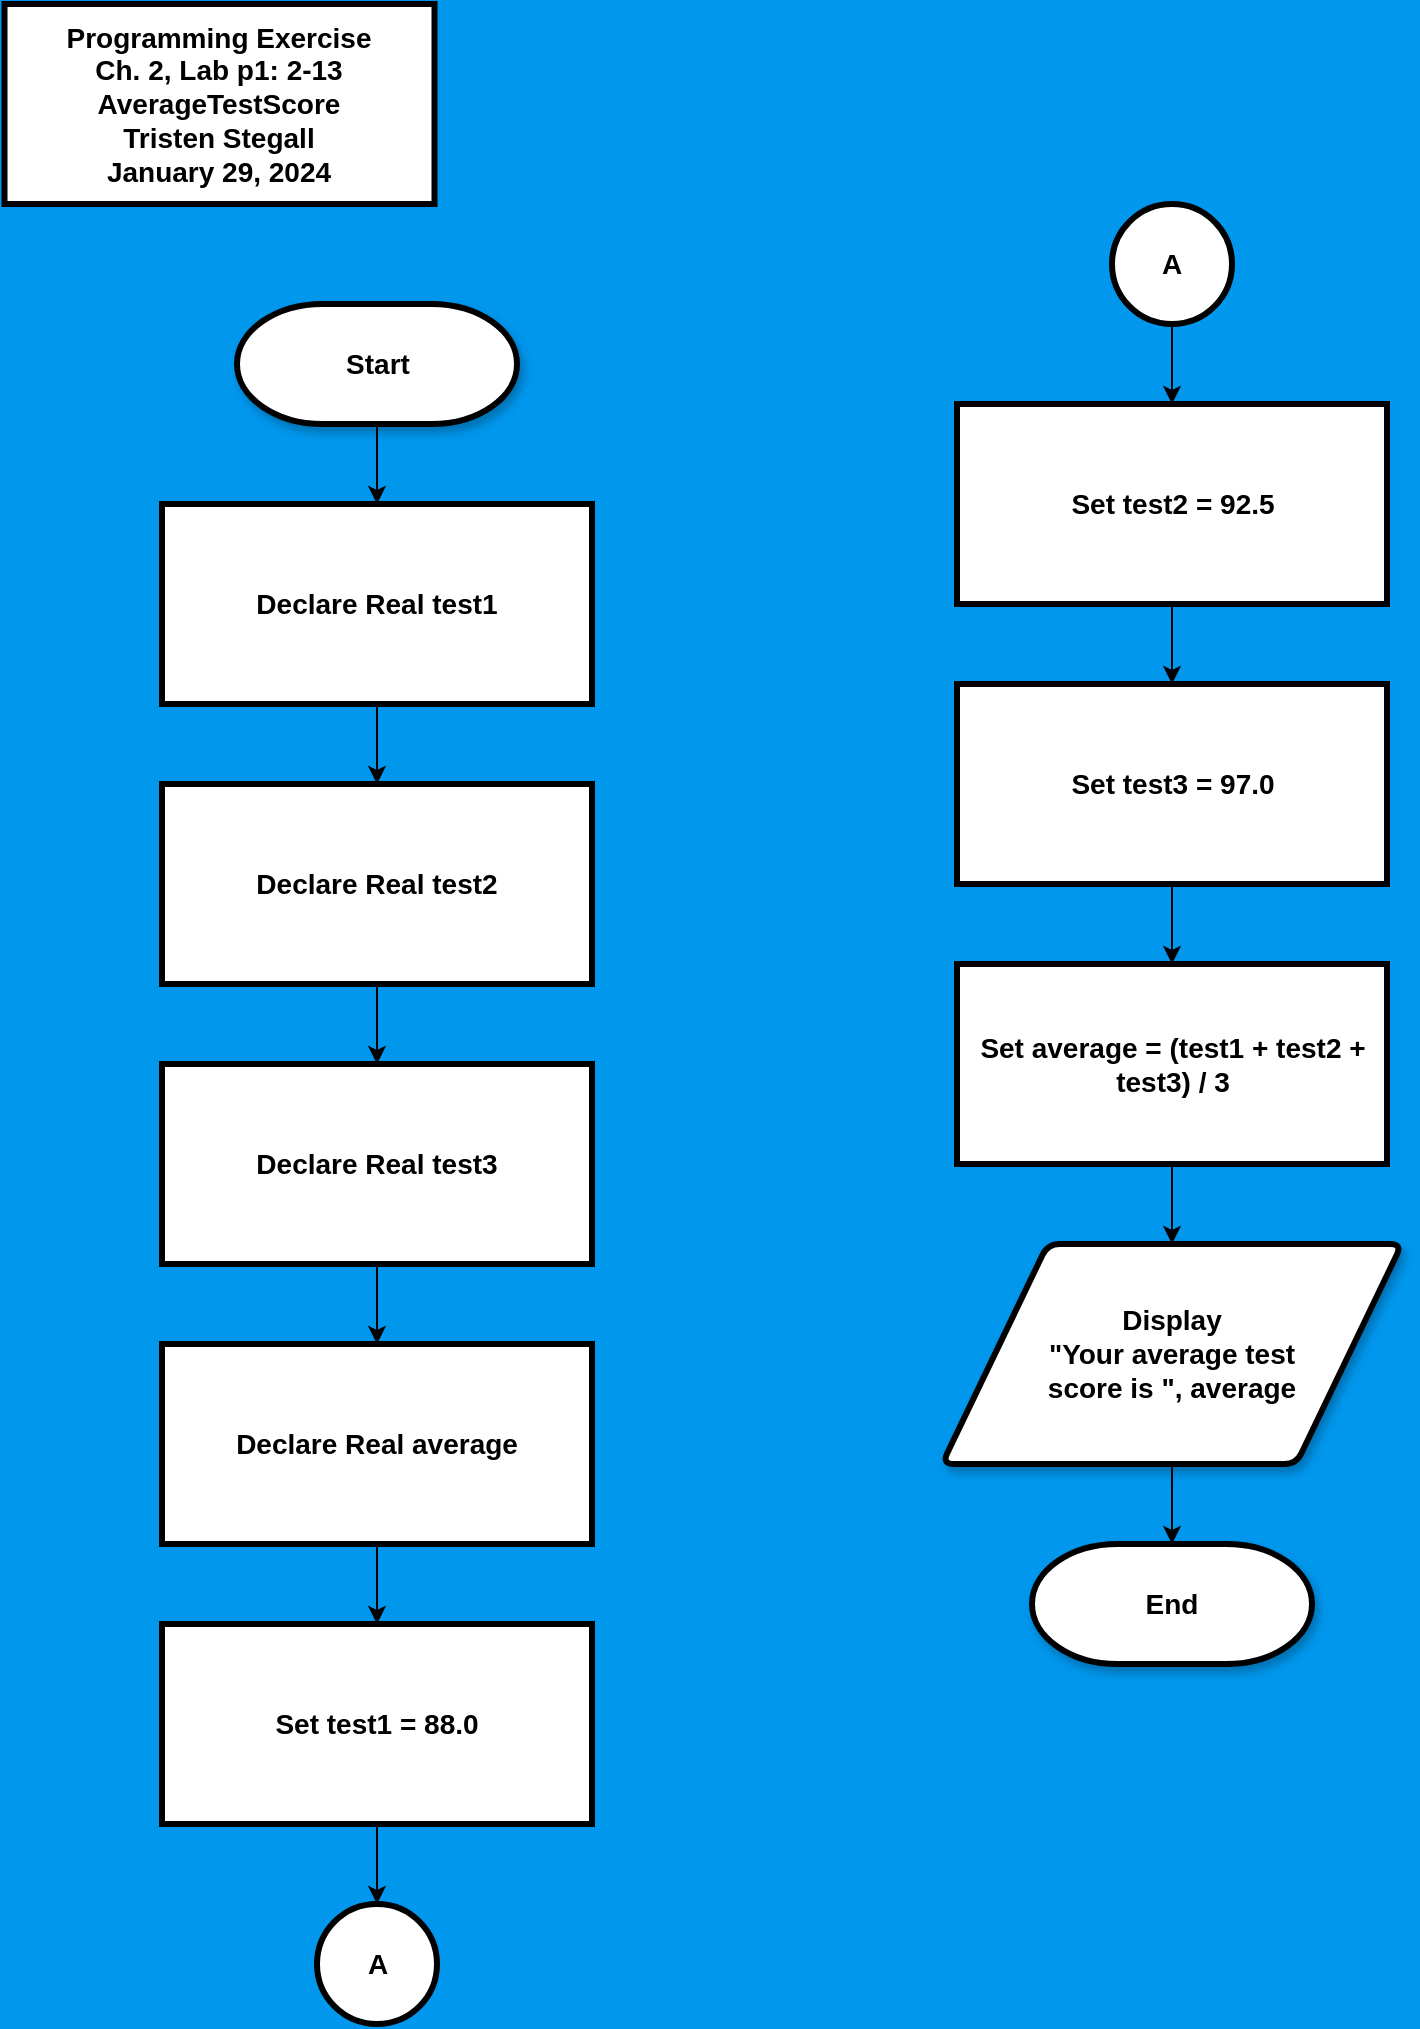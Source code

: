 <mxfile version="22.1.21" type="github">
  <diagram name="Page-1" id="kJD_zS_uHZHf3z-IyoWm">
    <mxGraphModel dx="1434" dy="790" grid="1" gridSize="10" guides="1" tooltips="1" connect="1" arrows="1" fold="1" page="1" pageScale="1" pageWidth="850" pageHeight="1100" background="#0097ED" math="0" shadow="0">
      <root>
        <mxCell id="0" />
        <mxCell id="1" parent="0" />
        <mxCell id="JvM8XVzWopGdrbEX0t1w-1" value="&lt;div&gt;&lt;span style=&quot;font-size: 14px&quot;&gt;&lt;b&gt;Programming Exercise&lt;/b&gt;&lt;/span&gt;&lt;/div&gt;&lt;div&gt;&lt;span style=&quot;font-size: 14px&quot;&gt;&lt;b&gt;Ch. 2, Lab p1: 2-13 AverageTestScore &lt;br&gt;&lt;/b&gt;&lt;/span&gt;&lt;/div&gt;&lt;div&gt;&lt;span style=&quot;font-size: 14px&quot;&gt;&lt;/span&gt;&lt;/div&gt;&lt;span style=&quot;font-size: 14px&quot;&gt;&lt;b&gt;Tristen Stegall&lt;br&gt;January 29, 2024&lt;br&gt;&lt;/b&gt;&lt;/span&gt;" style="rounded=0;whiteSpace=wrap;html=1;strokeWidth=3;fillColor=#FFFFFF;strokeColor=#000000;fontColor=#000000;fillStyle=auto;" parent="1" vertex="1">
          <mxGeometry x="41.25" y="40" width="215" height="100" as="geometry" />
        </mxCell>
        <mxCell id="JvM8XVzWopGdrbEX0t1w-2" value="&lt;div&gt;&lt;font style=&quot;font-size: 14px&quot;&gt;&lt;b&gt;Display&lt;/b&gt;&lt;/font&gt;&lt;/div&gt;&lt;div&gt;&lt;font style=&quot;font-size: 14px&quot;&gt;&lt;b&gt;&quot;Your average test&lt;/b&gt;&lt;/font&gt;&lt;/div&gt;&lt;div&gt;&lt;font style=&quot;font-size: 14px&quot;&gt;&lt;b&gt;score is &quot;, average&lt;/b&gt;&lt;/font&gt;&lt;/div&gt;" style="shape=parallelogram;html=1;strokeWidth=3;perimeter=parallelogramPerimeter;whiteSpace=wrap;rounded=1;arcSize=12;size=0.23;shadow=1;strokeColor=#000000;fontColor=#000000;fillColor=#FFFFFF;" parent="1" vertex="1">
          <mxGeometry x="510" y="660" width="230" height="110" as="geometry" />
        </mxCell>
        <mxCell id="JvM8XVzWopGdrbEX0t1w-24" style="edgeStyle=orthogonalEdgeStyle;rounded=0;orthogonalLoop=1;jettySize=auto;html=1;strokeColor=#000000;fontColor=#000000;" parent="1" source="JvM8XVzWopGdrbEX0t1w-3" target="JvM8XVzWopGdrbEX0t1w-21" edge="1">
          <mxGeometry relative="1" as="geometry" />
        </mxCell>
        <mxCell id="JvM8XVzWopGdrbEX0t1w-3" value="&lt;span style=&quot;font-size: 14px&quot;&gt;&lt;b&gt;Set test2 = 92.5&lt;br&gt;&lt;/b&gt;&lt;/span&gt;" style="rounded=0;whiteSpace=wrap;html=1;strokeWidth=3;strokeColor=#000000;fontColor=#000000;fillColor=#FFFFFF;" parent="1" vertex="1">
          <mxGeometry x="517.5" y="240" width="215" height="100" as="geometry" />
        </mxCell>
        <mxCell id="JvM8XVzWopGdrbEX0t1w-12" style="edgeStyle=orthogonalEdgeStyle;rounded=0;orthogonalLoop=1;jettySize=auto;html=1;entryX=0.5;entryY=0;entryDx=0;entryDy=0;strokeColor=#000000;fontColor=#000000;" parent="1" source="JvM8XVzWopGdrbEX0t1w-4" target="JvM8XVzWopGdrbEX0t1w-11" edge="1">
          <mxGeometry relative="1" as="geometry" />
        </mxCell>
        <mxCell id="JvM8XVzWopGdrbEX0t1w-4" value="&lt;font style=&quot;font-size: 14px&quot;&gt;&lt;b&gt;Start&lt;/b&gt;&lt;/font&gt;" style="strokeWidth=3;html=1;shape=mxgraph.flowchart.terminator;whiteSpace=wrap;shadow=1;strokeColor=#000000;fontColor=#000000;fillColor=#FFFFFF;" parent="1" vertex="1">
          <mxGeometry x="157.5" y="190" width="140" height="60" as="geometry" />
        </mxCell>
        <mxCell id="JvM8XVzWopGdrbEX0t1w-5" value="&lt;font style=&quot;font-size: 14px&quot;&gt;&lt;b&gt;End&lt;/b&gt;&lt;/font&gt;" style="strokeWidth=3;html=1;shape=mxgraph.flowchart.terminator;whiteSpace=wrap;shadow=1;strokeColor=#000000;fontColor=#000000;fillColor=#FFFFFF;" parent="1" vertex="1">
          <mxGeometry x="555" y="810" width="140" height="60" as="geometry" />
        </mxCell>
        <mxCell id="JvM8XVzWopGdrbEX0t1w-18" style="edgeStyle=orthogonalEdgeStyle;rounded=0;orthogonalLoop=1;jettySize=auto;html=1;entryX=0.5;entryY=0;entryDx=0;entryDy=0;strokeColor=#000000;fontColor=#000000;" parent="1" source="JvM8XVzWopGdrbEX0t1w-8" target="JvM8XVzWopGdrbEX0t1w-16" edge="1">
          <mxGeometry relative="1" as="geometry" />
        </mxCell>
        <mxCell id="JvM8XVzWopGdrbEX0t1w-8" value="&lt;span style=&quot;font-size: 14px&quot;&gt;&lt;b&gt;Declare Real average&lt;br&gt;&lt;/b&gt;&lt;/span&gt;" style="rounded=0;whiteSpace=wrap;html=1;strokeWidth=3;strokeColor=#000000;fontColor=#000000;fillColor=#FFFFFF;" parent="1" vertex="1">
          <mxGeometry x="120" y="710" width="215" height="100" as="geometry" />
        </mxCell>
        <mxCell id="JvM8XVzWopGdrbEX0t1w-15" style="edgeStyle=orthogonalEdgeStyle;rounded=0;orthogonalLoop=1;jettySize=auto;html=1;entryX=0.5;entryY=0;entryDx=0;entryDy=0;strokeColor=#000000;fontColor=#000000;" parent="1" source="JvM8XVzWopGdrbEX0t1w-9" target="JvM8XVzWopGdrbEX0t1w-8" edge="1">
          <mxGeometry relative="1" as="geometry" />
        </mxCell>
        <mxCell id="JvM8XVzWopGdrbEX0t1w-9" value="&lt;span style=&quot;font-size: 14px&quot;&gt;&lt;b&gt;Declare Real test3&lt;/b&gt;&lt;/span&gt;" style="rounded=0;whiteSpace=wrap;html=1;strokeWidth=3;strokeColor=#000000;fontColor=#000000;fillColor=#FFFFFF;" parent="1" vertex="1">
          <mxGeometry x="120" y="570" width="215" height="100" as="geometry" />
        </mxCell>
        <mxCell id="JvM8XVzWopGdrbEX0t1w-14" style="edgeStyle=orthogonalEdgeStyle;rounded=0;orthogonalLoop=1;jettySize=auto;html=1;entryX=0.5;entryY=0;entryDx=0;entryDy=0;strokeColor=#000000;fontColor=#000000;" parent="1" source="JvM8XVzWopGdrbEX0t1w-10" target="JvM8XVzWopGdrbEX0t1w-9" edge="1">
          <mxGeometry relative="1" as="geometry" />
        </mxCell>
        <mxCell id="JvM8XVzWopGdrbEX0t1w-10" value="&lt;span style=&quot;font-size: 14px&quot;&gt;&lt;b&gt;Declare Real test2&lt;/b&gt;&lt;/span&gt;" style="rounded=0;whiteSpace=wrap;html=1;strokeWidth=3;strokeColor=#000000;fontColor=#000000;fillColor=#FFFFFF;" parent="1" vertex="1">
          <mxGeometry x="120" y="430" width="215" height="100" as="geometry" />
        </mxCell>
        <mxCell id="JvM8XVzWopGdrbEX0t1w-13" style="edgeStyle=orthogonalEdgeStyle;rounded=0;orthogonalLoop=1;jettySize=auto;html=1;entryX=0.5;entryY=0;entryDx=0;entryDy=0;strokeColor=#000000;fontColor=#000000;" parent="1" source="JvM8XVzWopGdrbEX0t1w-11" target="JvM8XVzWopGdrbEX0t1w-10" edge="1">
          <mxGeometry relative="1" as="geometry" />
        </mxCell>
        <mxCell id="JvM8XVzWopGdrbEX0t1w-11" value="&lt;div&gt;&lt;span style=&quot;font-size: 14px&quot;&gt;&lt;b&gt;Declare Real test1&lt;/b&gt;&lt;/span&gt;&lt;/div&gt;" style="rounded=0;whiteSpace=wrap;html=1;strokeWidth=3;strokeColor=#000000;fontColor=#000000;fillColor=#FFFFFF;" parent="1" vertex="1">
          <mxGeometry x="120" y="290" width="215" height="100" as="geometry" />
        </mxCell>
        <mxCell id="JvM8XVzWopGdrbEX0t1w-16" value="&lt;span style=&quot;font-size: 14px&quot;&gt;&lt;b&gt;Set test1 = 88.0&lt;br&gt;&lt;/b&gt;&lt;/span&gt;" style="rounded=0;whiteSpace=wrap;html=1;strokeWidth=3;strokeColor=#000000;fontColor=#000000;fillColor=#FFFFFF;" parent="1" vertex="1">
          <mxGeometry x="120" y="850" width="215" height="100" as="geometry" />
        </mxCell>
        <mxCell id="JvM8XVzWopGdrbEX0t1w-17" value="&lt;font style=&quot;font-size: 14px&quot;&gt;&lt;b&gt;A&lt;/b&gt;&lt;/font&gt;" style="strokeWidth=3;html=1;shape=mxgraph.flowchart.start_2;whiteSpace=wrap;strokeColor=#000000;fontColor=#000000;fillColor=#FFFFFF;" parent="1" vertex="1">
          <mxGeometry x="197.5" y="990" width="60" height="60" as="geometry" />
        </mxCell>
        <mxCell id="JvM8XVzWopGdrbEX0t1w-19" style="edgeStyle=orthogonalEdgeStyle;rounded=0;orthogonalLoop=1;jettySize=auto;html=1;entryX=0.5;entryY=0;entryDx=0;entryDy=0;entryPerimeter=0;strokeColor=#000000;fontColor=#000000;" parent="1" source="JvM8XVzWopGdrbEX0t1w-16" target="JvM8XVzWopGdrbEX0t1w-17" edge="1">
          <mxGeometry relative="1" as="geometry" />
        </mxCell>
        <mxCell id="JvM8XVzWopGdrbEX0t1w-23" style="edgeStyle=orthogonalEdgeStyle;rounded=0;orthogonalLoop=1;jettySize=auto;html=1;entryX=0.5;entryY=0;entryDx=0;entryDy=0;strokeColor=#000000;fontColor=#000000;" parent="1" source="JvM8XVzWopGdrbEX0t1w-20" target="JvM8XVzWopGdrbEX0t1w-3" edge="1">
          <mxGeometry relative="1" as="geometry" />
        </mxCell>
        <mxCell id="JvM8XVzWopGdrbEX0t1w-20" value="&lt;font style=&quot;font-size: 14px&quot;&gt;&lt;b&gt;A&lt;/b&gt;&lt;/font&gt;" style="strokeWidth=3;html=1;shape=mxgraph.flowchart.start_2;whiteSpace=wrap;strokeColor=#000000;fontColor=#000000;fillColor=#FFFFFF;" parent="1" vertex="1">
          <mxGeometry x="595" y="140" width="60" height="60" as="geometry" />
        </mxCell>
        <mxCell id="JvM8XVzWopGdrbEX0t1w-25" style="edgeStyle=orthogonalEdgeStyle;rounded=0;orthogonalLoop=1;jettySize=auto;html=1;strokeColor=#000000;fontColor=#000000;" parent="1" source="JvM8XVzWopGdrbEX0t1w-21" target="JvM8XVzWopGdrbEX0t1w-22" edge="1">
          <mxGeometry relative="1" as="geometry" />
        </mxCell>
        <mxCell id="JvM8XVzWopGdrbEX0t1w-21" value="&lt;span style=&quot;font-size: 14px&quot;&gt;&lt;b&gt;Set test3 = 97.0&lt;br&gt;&lt;/b&gt;&lt;/span&gt;" style="rounded=0;whiteSpace=wrap;html=1;strokeWidth=3;strokeColor=#000000;fontColor=#000000;fillColor=#FFFFFF;" parent="1" vertex="1">
          <mxGeometry x="517.5" y="380" width="215" height="100" as="geometry" />
        </mxCell>
        <mxCell id="JvM8XVzWopGdrbEX0t1w-26" style="edgeStyle=orthogonalEdgeStyle;rounded=0;orthogonalLoop=1;jettySize=auto;html=1;entryX=0.5;entryY=0;entryDx=0;entryDy=0;strokeColor=#000000;fontColor=#000000;" parent="1" source="JvM8XVzWopGdrbEX0t1w-22" target="JvM8XVzWopGdrbEX0t1w-2" edge="1">
          <mxGeometry relative="1" as="geometry" />
        </mxCell>
        <mxCell id="JvM8XVzWopGdrbEX0t1w-22" value="&lt;span style=&quot;font-size: 14px&quot;&gt;&lt;b&gt;Set average = (test1 + test2 + test3) / 3&lt;br&gt;&lt;/b&gt;&lt;/span&gt;" style="rounded=0;whiteSpace=wrap;html=1;strokeWidth=3;strokeColor=#000000;fontColor=#000000;fillColor=#FFFFFF;" parent="1" vertex="1">
          <mxGeometry x="517.5" y="520" width="215" height="100" as="geometry" />
        </mxCell>
        <mxCell id="JvM8XVzWopGdrbEX0t1w-27" style="edgeStyle=orthogonalEdgeStyle;rounded=0;orthogonalLoop=1;jettySize=auto;html=1;entryX=0.5;entryY=0;entryDx=0;entryDy=0;entryPerimeter=0;strokeColor=#000000;fontColor=#000000;" parent="1" source="JvM8XVzWopGdrbEX0t1w-2" target="JvM8XVzWopGdrbEX0t1w-5" edge="1">
          <mxGeometry relative="1" as="geometry" />
        </mxCell>
      </root>
    </mxGraphModel>
  </diagram>
</mxfile>
